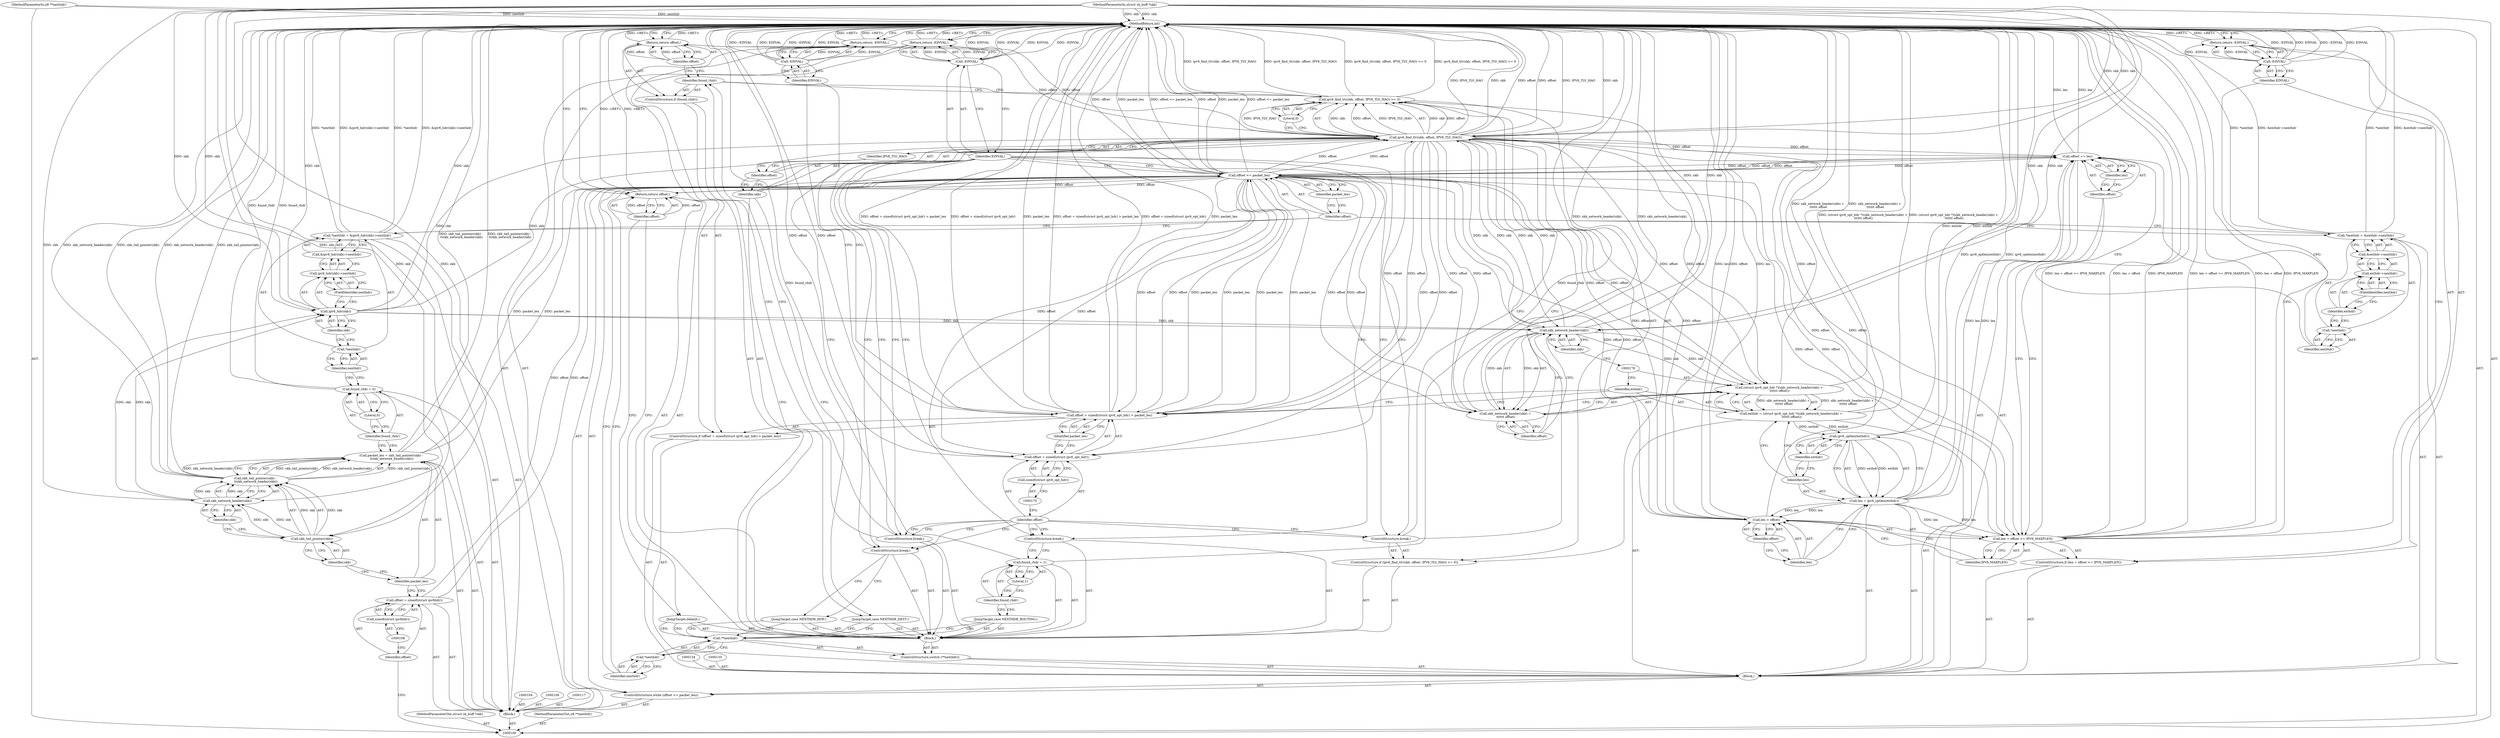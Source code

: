 digraph "0_linux_6399f1fae4ec29fab5ec76070435555e256ca3a6" {
"1000209" [label="(MethodReturn,int)"];
"1000101" [label="(MethodParameterIn,struct sk_buff *skb)"];
"1000301" [label="(MethodParameterOut,struct sk_buff *skb)"];
"1000102" [label="(MethodParameterIn,u8 **nexthdr)"];
"1000302" [label="(MethodParameterOut,u8 **nexthdr)"];
"1000133" [label="(Block,)"];
"1000137" [label="(Call,**nexthdr)"];
"1000138" [label="(Call,*nexthdr)"];
"1000139" [label="(Identifier,nexthdr)"];
"1000140" [label="(Block,)"];
"1000136" [label="(ControlStructure,switch (**nexthdr))"];
"1000141" [label="(JumpTarget,case NEXTHDR_HOP:)"];
"1000142" [label="(ControlStructure,break;)"];
"1000143" [label="(JumpTarget,case NEXTHDR_ROUTING:)"];
"1000146" [label="(Literal,1)"];
"1000144" [label="(Call,found_rhdr = 1)"];
"1000145" [label="(Identifier,found_rhdr)"];
"1000147" [label="(ControlStructure,break;)"];
"1000103" [label="(Block,)"];
"1000148" [label="(JumpTarget,case NEXTHDR_DEST:)"];
"1000152" [label="(Identifier,skb)"];
"1000153" [label="(Identifier,offset)"];
"1000149" [label="(ControlStructure,if (ipv6_find_tlv(skb, offset, IPV6_TLV_HAO) >= 0))"];
"1000154" [label="(Identifier,IPV6_TLV_HAO)"];
"1000155" [label="(Literal,0)"];
"1000150" [label="(Call,ipv6_find_tlv(skb, offset, IPV6_TLV_HAO) >= 0)"];
"1000151" [label="(Call,ipv6_find_tlv(skb, offset, IPV6_TLV_HAO))"];
"1000156" [label="(ControlStructure,break;)"];
"1000157" [label="(ControlStructure,if (found_rhdr))"];
"1000158" [label="(Identifier,found_rhdr)"];
"1000160" [label="(Identifier,offset)"];
"1000159" [label="(Return,return offset;)"];
"1000161" [label="(ControlStructure,break;)"];
"1000162" [label="(JumpTarget,default:)"];
"1000164" [label="(Identifier,offset)"];
"1000163" [label="(Return,return offset;)"];
"1000105" [label="(Call,offset = sizeof(struct ipv6hdr))"];
"1000106" [label="(Identifier,offset)"];
"1000107" [label="(Call,sizeof(struct ipv6hdr))"];
"1000169" [label="(Call,sizeof(struct ipv6_opt_hdr))"];
"1000165" [label="(ControlStructure,if (offset + sizeof(struct ipv6_opt_hdr) > packet_len))"];
"1000171" [label="(Identifier,packet_len)"];
"1000166" [label="(Call,offset + sizeof(struct ipv6_opt_hdr) > packet_len)"];
"1000167" [label="(Call,offset + sizeof(struct ipv6_opt_hdr))"];
"1000168" [label="(Identifier,offset)"];
"1000173" [label="(Call,-EINVAL)"];
"1000174" [label="(Identifier,EINVAL)"];
"1000172" [label="(Return,return -EINVAL;)"];
"1000177" [label="(Call,(struct ipv6_opt_hdr *)(skb_network_header(skb) +\n \t\t\t\t\t\t offset))"];
"1000175" [label="(Call,exthdr = (struct ipv6_opt_hdr *)(skb_network_header(skb) +\n \t\t\t\t\t\t offset))"];
"1000176" [label="(Identifier,exthdr)"];
"1000179" [label="(Call,skb_network_header(skb) +\n \t\t\t\t\t\t offset)"];
"1000180" [label="(Call,skb_network_header(skb))"];
"1000181" [label="(Identifier,skb)"];
"1000182" [label="(Identifier,offset)"];
"1000183" [label="(Call,len = ipv6_optlen(exthdr))"];
"1000184" [label="(Identifier,len)"];
"1000186" [label="(Identifier,exthdr)"];
"1000185" [label="(Call,ipv6_optlen(exthdr))"];
"1000191" [label="(Identifier,offset)"];
"1000187" [label="(ControlStructure,if (len + offset >= IPV6_MAXPLEN))"];
"1000192" [label="(Identifier,IPV6_MAXPLEN)"];
"1000188" [label="(Call,len + offset >= IPV6_MAXPLEN)"];
"1000189" [label="(Call,len + offset)"];
"1000190" [label="(Identifier,len)"];
"1000194" [label="(Call,-EINVAL)"];
"1000195" [label="(Identifier,EINVAL)"];
"1000193" [label="(Return,return -EINVAL;)"];
"1000110" [label="(Call,packet_len = skb_tail_pointer(skb) -\n \t\tskb_network_header(skb))"];
"1000111" [label="(Identifier,packet_len)"];
"1000112" [label="(Call,skb_tail_pointer(skb) -\n \t\tskb_network_header(skb))"];
"1000113" [label="(Call,skb_tail_pointer(skb))"];
"1000114" [label="(Identifier,skb)"];
"1000198" [label="(Identifier,len)"];
"1000196" [label="(Call,offset += len)"];
"1000197" [label="(Identifier,offset)"];
"1000202" [label="(Call,&exthdr->nexthdr)"];
"1000203" [label="(Call,exthdr->nexthdr)"];
"1000204" [label="(Identifier,exthdr)"];
"1000205" [label="(FieldIdentifier,nexthdr)"];
"1000199" [label="(Call,*nexthdr = &exthdr->nexthdr)"];
"1000200" [label="(Call,*nexthdr)"];
"1000201" [label="(Identifier,nexthdr)"];
"1000206" [label="(Return,return -EINVAL;)"];
"1000207" [label="(Call,-EINVAL)"];
"1000208" [label="(Identifier,EINVAL)"];
"1000116" [label="(Identifier,skb)"];
"1000115" [label="(Call,skb_network_header(skb))"];
"1000120" [label="(Literal,0)"];
"1000118" [label="(Call,found_rhdr = 0)"];
"1000119" [label="(Identifier,found_rhdr)"];
"1000124" [label="(Call,&ipv6_hdr(skb)->nexthdr)"];
"1000125" [label="(Call,ipv6_hdr(skb)->nexthdr)"];
"1000126" [label="(Call,ipv6_hdr(skb))"];
"1000121" [label="(Call,*nexthdr = &ipv6_hdr(skb)->nexthdr)"];
"1000122" [label="(Call,*nexthdr)"];
"1000127" [label="(Identifier,skb)"];
"1000128" [label="(FieldIdentifier,nexthdr)"];
"1000123" [label="(Identifier,nexthdr)"];
"1000132" [label="(Identifier,packet_len)"];
"1000129" [label="(ControlStructure,while (offset <= packet_len))"];
"1000130" [label="(Call,offset <= packet_len)"];
"1000131" [label="(Identifier,offset)"];
"1000209" -> "1000100"  [label="AST: "];
"1000209" -> "1000159"  [label="CFG: "];
"1000209" -> "1000163"  [label="CFG: "];
"1000209" -> "1000172"  [label="CFG: "];
"1000209" -> "1000193"  [label="CFG: "];
"1000209" -> "1000206"  [label="CFG: "];
"1000193" -> "1000209"  [label="DDG: <RET>"];
"1000206" -> "1000209"  [label="DDG: <RET>"];
"1000172" -> "1000209"  [label="DDG: <RET>"];
"1000163" -> "1000209"  [label="DDG: <RET>"];
"1000188" -> "1000209"  [label="DDG: len + offset >= IPV6_MAXPLEN"];
"1000188" -> "1000209"  [label="DDG: len + offset"];
"1000188" -> "1000209"  [label="DDG: IPV6_MAXPLEN"];
"1000194" -> "1000209"  [label="DDG: -EINVAL"];
"1000194" -> "1000209"  [label="DDG: EINVAL"];
"1000183" -> "1000209"  [label="DDG: ipv6_optlen(exthdr)"];
"1000199" -> "1000209"  [label="DDG: *nexthdr"];
"1000199" -> "1000209"  [label="DDG: &exthdr->nexthdr"];
"1000177" -> "1000209"  [label="DDG: skb_network_header(skb) +\n \t\t\t\t\t\t offset"];
"1000130" -> "1000209"  [label="DDG: packet_len"];
"1000130" -> "1000209"  [label="DDG: offset <= packet_len"];
"1000130" -> "1000209"  [label="DDG: offset"];
"1000180" -> "1000209"  [label="DDG: skb"];
"1000207" -> "1000209"  [label="DDG: EINVAL"];
"1000207" -> "1000209"  [label="DDG: -EINVAL"];
"1000151" -> "1000209"  [label="DDG: IPV6_TLV_HAO"];
"1000151" -> "1000209"  [label="DDG: skb"];
"1000151" -> "1000209"  [label="DDG: offset"];
"1000118" -> "1000209"  [label="DDG: found_rhdr"];
"1000167" -> "1000209"  [label="DDG: offset"];
"1000185" -> "1000209"  [label="DDG: exthdr"];
"1000150" -> "1000209"  [label="DDG: ipv6_find_tlv(skb, offset, IPV6_TLV_HAO)"];
"1000150" -> "1000209"  [label="DDG: ipv6_find_tlv(skb, offset, IPV6_TLV_HAO) >= 0"];
"1000189" -> "1000209"  [label="DDG: len"];
"1000189" -> "1000209"  [label="DDG: offset"];
"1000166" -> "1000209"  [label="DDG: offset + sizeof(struct ipv6_opt_hdr) > packet_len"];
"1000166" -> "1000209"  [label="DDG: offset + sizeof(struct ipv6_opt_hdr)"];
"1000166" -> "1000209"  [label="DDG: packet_len"];
"1000112" -> "1000209"  [label="DDG: skb_network_header(skb)"];
"1000112" -> "1000209"  [label="DDG: skb_tail_pointer(skb)"];
"1000179" -> "1000209"  [label="DDG: skb_network_header(skb)"];
"1000126" -> "1000209"  [label="DDG: skb"];
"1000102" -> "1000209"  [label="DDG: nexthdr"];
"1000110" -> "1000209"  [label="DDG: skb_tail_pointer(skb) -\n \t\tskb_network_header(skb)"];
"1000101" -> "1000209"  [label="DDG: skb"];
"1000173" -> "1000209"  [label="DDG: -EINVAL"];
"1000173" -> "1000209"  [label="DDG: EINVAL"];
"1000121" -> "1000209"  [label="DDG: *nexthdr"];
"1000121" -> "1000209"  [label="DDG: &ipv6_hdr(skb)->nexthdr"];
"1000144" -> "1000209"  [label="DDG: found_rhdr"];
"1000175" -> "1000209"  [label="DDG: (struct ipv6_opt_hdr *)(skb_network_header(skb) +\n \t\t\t\t\t\t offset)"];
"1000196" -> "1000209"  [label="DDG: len"];
"1000159" -> "1000209"  [label="DDG: <RET>"];
"1000101" -> "1000100"  [label="AST: "];
"1000101" -> "1000209"  [label="DDG: skb"];
"1000101" -> "1000113"  [label="DDG: skb"];
"1000101" -> "1000115"  [label="DDG: skb"];
"1000101" -> "1000126"  [label="DDG: skb"];
"1000101" -> "1000151"  [label="DDG: skb"];
"1000101" -> "1000180"  [label="DDG: skb"];
"1000301" -> "1000100"  [label="AST: "];
"1000102" -> "1000100"  [label="AST: "];
"1000102" -> "1000209"  [label="DDG: nexthdr"];
"1000302" -> "1000100"  [label="AST: "];
"1000133" -> "1000129"  [label="AST: "];
"1000134" -> "1000133"  [label="AST: "];
"1000135" -> "1000133"  [label="AST: "];
"1000136" -> "1000133"  [label="AST: "];
"1000165" -> "1000133"  [label="AST: "];
"1000175" -> "1000133"  [label="AST: "];
"1000183" -> "1000133"  [label="AST: "];
"1000187" -> "1000133"  [label="AST: "];
"1000196" -> "1000133"  [label="AST: "];
"1000199" -> "1000133"  [label="AST: "];
"1000137" -> "1000136"  [label="AST: "];
"1000137" -> "1000138"  [label="CFG: "];
"1000138" -> "1000137"  [label="AST: "];
"1000141" -> "1000137"  [label="CFG: "];
"1000143" -> "1000137"  [label="CFG: "];
"1000148" -> "1000137"  [label="CFG: "];
"1000162" -> "1000137"  [label="CFG: "];
"1000138" -> "1000137"  [label="AST: "];
"1000138" -> "1000139"  [label="CFG: "];
"1000139" -> "1000138"  [label="AST: "];
"1000137" -> "1000138"  [label="CFG: "];
"1000139" -> "1000138"  [label="AST: "];
"1000139" -> "1000130"  [label="CFG: "];
"1000138" -> "1000139"  [label="CFG: "];
"1000140" -> "1000136"  [label="AST: "];
"1000141" -> "1000140"  [label="AST: "];
"1000142" -> "1000140"  [label="AST: "];
"1000143" -> "1000140"  [label="AST: "];
"1000144" -> "1000140"  [label="AST: "];
"1000147" -> "1000140"  [label="AST: "];
"1000148" -> "1000140"  [label="AST: "];
"1000149" -> "1000140"  [label="AST: "];
"1000157" -> "1000140"  [label="AST: "];
"1000161" -> "1000140"  [label="AST: "];
"1000162" -> "1000140"  [label="AST: "];
"1000163" -> "1000140"  [label="AST: "];
"1000136" -> "1000133"  [label="AST: "];
"1000137" -> "1000136"  [label="AST: "];
"1000140" -> "1000136"  [label="AST: "];
"1000141" -> "1000140"  [label="AST: "];
"1000141" -> "1000137"  [label="CFG: "];
"1000142" -> "1000141"  [label="CFG: "];
"1000142" -> "1000140"  [label="AST: "];
"1000142" -> "1000141"  [label="CFG: "];
"1000168" -> "1000142"  [label="CFG: "];
"1000208" -> "1000142"  [label="CFG: "];
"1000143" -> "1000140"  [label="AST: "];
"1000143" -> "1000137"  [label="CFG: "];
"1000145" -> "1000143"  [label="CFG: "];
"1000146" -> "1000144"  [label="AST: "];
"1000146" -> "1000145"  [label="CFG: "];
"1000144" -> "1000146"  [label="CFG: "];
"1000144" -> "1000140"  [label="AST: "];
"1000144" -> "1000146"  [label="CFG: "];
"1000145" -> "1000144"  [label="AST: "];
"1000146" -> "1000144"  [label="AST: "];
"1000147" -> "1000144"  [label="CFG: "];
"1000144" -> "1000209"  [label="DDG: found_rhdr"];
"1000145" -> "1000144"  [label="AST: "];
"1000145" -> "1000143"  [label="CFG: "];
"1000146" -> "1000145"  [label="CFG: "];
"1000147" -> "1000140"  [label="AST: "];
"1000147" -> "1000144"  [label="CFG: "];
"1000168" -> "1000147"  [label="CFG: "];
"1000208" -> "1000147"  [label="CFG: "];
"1000103" -> "1000100"  [label="AST: "];
"1000104" -> "1000103"  [label="AST: "];
"1000105" -> "1000103"  [label="AST: "];
"1000109" -> "1000103"  [label="AST: "];
"1000110" -> "1000103"  [label="AST: "];
"1000117" -> "1000103"  [label="AST: "];
"1000118" -> "1000103"  [label="AST: "];
"1000121" -> "1000103"  [label="AST: "];
"1000129" -> "1000103"  [label="AST: "];
"1000206" -> "1000103"  [label="AST: "];
"1000148" -> "1000140"  [label="AST: "];
"1000148" -> "1000137"  [label="CFG: "];
"1000152" -> "1000148"  [label="CFG: "];
"1000152" -> "1000151"  [label="AST: "];
"1000152" -> "1000148"  [label="CFG: "];
"1000153" -> "1000152"  [label="CFG: "];
"1000153" -> "1000151"  [label="AST: "];
"1000153" -> "1000152"  [label="CFG: "];
"1000154" -> "1000153"  [label="CFG: "];
"1000149" -> "1000140"  [label="AST: "];
"1000150" -> "1000149"  [label="AST: "];
"1000156" -> "1000149"  [label="AST: "];
"1000154" -> "1000151"  [label="AST: "];
"1000154" -> "1000153"  [label="CFG: "];
"1000151" -> "1000154"  [label="CFG: "];
"1000155" -> "1000150"  [label="AST: "];
"1000155" -> "1000151"  [label="CFG: "];
"1000150" -> "1000155"  [label="CFG: "];
"1000150" -> "1000149"  [label="AST: "];
"1000150" -> "1000155"  [label="CFG: "];
"1000151" -> "1000150"  [label="AST: "];
"1000155" -> "1000150"  [label="AST: "];
"1000156" -> "1000150"  [label="CFG: "];
"1000158" -> "1000150"  [label="CFG: "];
"1000150" -> "1000209"  [label="DDG: ipv6_find_tlv(skb, offset, IPV6_TLV_HAO)"];
"1000150" -> "1000209"  [label="DDG: ipv6_find_tlv(skb, offset, IPV6_TLV_HAO) >= 0"];
"1000151" -> "1000150"  [label="DDG: skb"];
"1000151" -> "1000150"  [label="DDG: offset"];
"1000151" -> "1000150"  [label="DDG: IPV6_TLV_HAO"];
"1000151" -> "1000150"  [label="AST: "];
"1000151" -> "1000154"  [label="CFG: "];
"1000152" -> "1000151"  [label="AST: "];
"1000153" -> "1000151"  [label="AST: "];
"1000154" -> "1000151"  [label="AST: "];
"1000155" -> "1000151"  [label="CFG: "];
"1000151" -> "1000209"  [label="DDG: IPV6_TLV_HAO"];
"1000151" -> "1000209"  [label="DDG: skb"];
"1000151" -> "1000209"  [label="DDG: offset"];
"1000151" -> "1000150"  [label="DDG: skb"];
"1000151" -> "1000150"  [label="DDG: offset"];
"1000151" -> "1000150"  [label="DDG: IPV6_TLV_HAO"];
"1000180" -> "1000151"  [label="DDG: skb"];
"1000126" -> "1000151"  [label="DDG: skb"];
"1000101" -> "1000151"  [label="DDG: skb"];
"1000130" -> "1000151"  [label="DDG: offset"];
"1000151" -> "1000159"  [label="DDG: offset"];
"1000151" -> "1000166"  [label="DDG: offset"];
"1000151" -> "1000167"  [label="DDG: offset"];
"1000151" -> "1000177"  [label="DDG: offset"];
"1000151" -> "1000180"  [label="DDG: skb"];
"1000151" -> "1000179"  [label="DDG: offset"];
"1000151" -> "1000188"  [label="DDG: offset"];
"1000151" -> "1000189"  [label="DDG: offset"];
"1000151" -> "1000196"  [label="DDG: offset"];
"1000156" -> "1000149"  [label="AST: "];
"1000156" -> "1000150"  [label="CFG: "];
"1000168" -> "1000156"  [label="CFG: "];
"1000208" -> "1000156"  [label="CFG: "];
"1000157" -> "1000140"  [label="AST: "];
"1000158" -> "1000157"  [label="AST: "];
"1000159" -> "1000157"  [label="AST: "];
"1000158" -> "1000157"  [label="AST: "];
"1000158" -> "1000150"  [label="CFG: "];
"1000160" -> "1000158"  [label="CFG: "];
"1000161" -> "1000158"  [label="CFG: "];
"1000160" -> "1000159"  [label="AST: "];
"1000160" -> "1000158"  [label="CFG: "];
"1000159" -> "1000160"  [label="CFG: "];
"1000160" -> "1000159"  [label="DDG: offset"];
"1000159" -> "1000157"  [label="AST: "];
"1000159" -> "1000160"  [label="CFG: "];
"1000160" -> "1000159"  [label="AST: "];
"1000209" -> "1000159"  [label="CFG: "];
"1000159" -> "1000209"  [label="DDG: <RET>"];
"1000160" -> "1000159"  [label="DDG: offset"];
"1000151" -> "1000159"  [label="DDG: offset"];
"1000161" -> "1000140"  [label="AST: "];
"1000161" -> "1000158"  [label="CFG: "];
"1000168" -> "1000161"  [label="CFG: "];
"1000208" -> "1000161"  [label="CFG: "];
"1000162" -> "1000140"  [label="AST: "];
"1000162" -> "1000137"  [label="CFG: "];
"1000164" -> "1000162"  [label="CFG: "];
"1000164" -> "1000163"  [label="AST: "];
"1000164" -> "1000162"  [label="CFG: "];
"1000163" -> "1000164"  [label="CFG: "];
"1000164" -> "1000163"  [label="DDG: offset"];
"1000163" -> "1000140"  [label="AST: "];
"1000163" -> "1000164"  [label="CFG: "];
"1000164" -> "1000163"  [label="AST: "];
"1000209" -> "1000163"  [label="CFG: "];
"1000163" -> "1000209"  [label="DDG: <RET>"];
"1000164" -> "1000163"  [label="DDG: offset"];
"1000130" -> "1000163"  [label="DDG: offset"];
"1000105" -> "1000103"  [label="AST: "];
"1000105" -> "1000107"  [label="CFG: "];
"1000106" -> "1000105"  [label="AST: "];
"1000107" -> "1000105"  [label="AST: "];
"1000111" -> "1000105"  [label="CFG: "];
"1000105" -> "1000130"  [label="DDG: offset"];
"1000106" -> "1000105"  [label="AST: "];
"1000106" -> "1000100"  [label="CFG: "];
"1000108" -> "1000106"  [label="CFG: "];
"1000107" -> "1000105"  [label="AST: "];
"1000107" -> "1000108"  [label="CFG: "];
"1000108" -> "1000107"  [label="AST: "];
"1000105" -> "1000107"  [label="CFG: "];
"1000169" -> "1000167"  [label="AST: "];
"1000169" -> "1000170"  [label="CFG: "];
"1000170" -> "1000169"  [label="AST: "];
"1000167" -> "1000169"  [label="CFG: "];
"1000165" -> "1000133"  [label="AST: "];
"1000166" -> "1000165"  [label="AST: "];
"1000172" -> "1000165"  [label="AST: "];
"1000171" -> "1000166"  [label="AST: "];
"1000171" -> "1000167"  [label="CFG: "];
"1000166" -> "1000171"  [label="CFG: "];
"1000166" -> "1000165"  [label="AST: "];
"1000166" -> "1000171"  [label="CFG: "];
"1000167" -> "1000166"  [label="AST: "];
"1000171" -> "1000166"  [label="AST: "];
"1000174" -> "1000166"  [label="CFG: "];
"1000176" -> "1000166"  [label="CFG: "];
"1000166" -> "1000209"  [label="DDG: offset + sizeof(struct ipv6_opt_hdr) > packet_len"];
"1000166" -> "1000209"  [label="DDG: offset + sizeof(struct ipv6_opt_hdr)"];
"1000166" -> "1000209"  [label="DDG: packet_len"];
"1000166" -> "1000130"  [label="DDG: packet_len"];
"1000151" -> "1000166"  [label="DDG: offset"];
"1000130" -> "1000166"  [label="DDG: offset"];
"1000130" -> "1000166"  [label="DDG: packet_len"];
"1000167" -> "1000166"  [label="AST: "];
"1000167" -> "1000169"  [label="CFG: "];
"1000168" -> "1000167"  [label="AST: "];
"1000169" -> "1000167"  [label="AST: "];
"1000171" -> "1000167"  [label="CFG: "];
"1000167" -> "1000209"  [label="DDG: offset"];
"1000151" -> "1000167"  [label="DDG: offset"];
"1000130" -> "1000167"  [label="DDG: offset"];
"1000168" -> "1000167"  [label="AST: "];
"1000168" -> "1000142"  [label="CFG: "];
"1000168" -> "1000147"  [label="CFG: "];
"1000168" -> "1000156"  [label="CFG: "];
"1000168" -> "1000161"  [label="CFG: "];
"1000170" -> "1000168"  [label="CFG: "];
"1000173" -> "1000172"  [label="AST: "];
"1000173" -> "1000174"  [label="CFG: "];
"1000174" -> "1000173"  [label="AST: "];
"1000172" -> "1000173"  [label="CFG: "];
"1000173" -> "1000209"  [label="DDG: -EINVAL"];
"1000173" -> "1000209"  [label="DDG: EINVAL"];
"1000173" -> "1000172"  [label="DDG: -EINVAL"];
"1000174" -> "1000173"  [label="AST: "];
"1000174" -> "1000166"  [label="CFG: "];
"1000173" -> "1000174"  [label="CFG: "];
"1000172" -> "1000165"  [label="AST: "];
"1000172" -> "1000173"  [label="CFG: "];
"1000173" -> "1000172"  [label="AST: "];
"1000209" -> "1000172"  [label="CFG: "];
"1000172" -> "1000209"  [label="DDG: <RET>"];
"1000173" -> "1000172"  [label="DDG: -EINVAL"];
"1000177" -> "1000175"  [label="AST: "];
"1000177" -> "1000179"  [label="CFG: "];
"1000178" -> "1000177"  [label="AST: "];
"1000179" -> "1000177"  [label="AST: "];
"1000175" -> "1000177"  [label="CFG: "];
"1000177" -> "1000209"  [label="DDG: skb_network_header(skb) +\n \t\t\t\t\t\t offset"];
"1000177" -> "1000175"  [label="DDG: skb_network_header(skb) +\n \t\t\t\t\t\t offset"];
"1000180" -> "1000177"  [label="DDG: skb"];
"1000151" -> "1000177"  [label="DDG: offset"];
"1000130" -> "1000177"  [label="DDG: offset"];
"1000175" -> "1000133"  [label="AST: "];
"1000175" -> "1000177"  [label="CFG: "];
"1000176" -> "1000175"  [label="AST: "];
"1000177" -> "1000175"  [label="AST: "];
"1000184" -> "1000175"  [label="CFG: "];
"1000175" -> "1000209"  [label="DDG: (struct ipv6_opt_hdr *)(skb_network_header(skb) +\n \t\t\t\t\t\t offset)"];
"1000177" -> "1000175"  [label="DDG: skb_network_header(skb) +\n \t\t\t\t\t\t offset"];
"1000175" -> "1000185"  [label="DDG: exthdr"];
"1000176" -> "1000175"  [label="AST: "];
"1000176" -> "1000166"  [label="CFG: "];
"1000178" -> "1000176"  [label="CFG: "];
"1000179" -> "1000177"  [label="AST: "];
"1000179" -> "1000182"  [label="CFG: "];
"1000180" -> "1000179"  [label="AST: "];
"1000182" -> "1000179"  [label="AST: "];
"1000177" -> "1000179"  [label="CFG: "];
"1000179" -> "1000209"  [label="DDG: skb_network_header(skb)"];
"1000180" -> "1000179"  [label="DDG: skb"];
"1000151" -> "1000179"  [label="DDG: offset"];
"1000130" -> "1000179"  [label="DDG: offset"];
"1000180" -> "1000179"  [label="AST: "];
"1000180" -> "1000181"  [label="CFG: "];
"1000181" -> "1000180"  [label="AST: "];
"1000182" -> "1000180"  [label="CFG: "];
"1000180" -> "1000209"  [label="DDG: skb"];
"1000180" -> "1000151"  [label="DDG: skb"];
"1000180" -> "1000177"  [label="DDG: skb"];
"1000180" -> "1000179"  [label="DDG: skb"];
"1000151" -> "1000180"  [label="DDG: skb"];
"1000126" -> "1000180"  [label="DDG: skb"];
"1000101" -> "1000180"  [label="DDG: skb"];
"1000181" -> "1000180"  [label="AST: "];
"1000181" -> "1000178"  [label="CFG: "];
"1000180" -> "1000181"  [label="CFG: "];
"1000182" -> "1000179"  [label="AST: "];
"1000182" -> "1000180"  [label="CFG: "];
"1000179" -> "1000182"  [label="CFG: "];
"1000183" -> "1000133"  [label="AST: "];
"1000183" -> "1000185"  [label="CFG: "];
"1000184" -> "1000183"  [label="AST: "];
"1000185" -> "1000183"  [label="AST: "];
"1000190" -> "1000183"  [label="CFG: "];
"1000183" -> "1000209"  [label="DDG: ipv6_optlen(exthdr)"];
"1000185" -> "1000183"  [label="DDG: exthdr"];
"1000183" -> "1000188"  [label="DDG: len"];
"1000183" -> "1000189"  [label="DDG: len"];
"1000183" -> "1000196"  [label="DDG: len"];
"1000184" -> "1000183"  [label="AST: "];
"1000184" -> "1000175"  [label="CFG: "];
"1000186" -> "1000184"  [label="CFG: "];
"1000186" -> "1000185"  [label="AST: "];
"1000186" -> "1000184"  [label="CFG: "];
"1000185" -> "1000186"  [label="CFG: "];
"1000185" -> "1000183"  [label="AST: "];
"1000185" -> "1000186"  [label="CFG: "];
"1000186" -> "1000185"  [label="AST: "];
"1000183" -> "1000185"  [label="CFG: "];
"1000185" -> "1000209"  [label="DDG: exthdr"];
"1000185" -> "1000183"  [label="DDG: exthdr"];
"1000175" -> "1000185"  [label="DDG: exthdr"];
"1000191" -> "1000189"  [label="AST: "];
"1000191" -> "1000190"  [label="CFG: "];
"1000189" -> "1000191"  [label="CFG: "];
"1000187" -> "1000133"  [label="AST: "];
"1000188" -> "1000187"  [label="AST: "];
"1000193" -> "1000187"  [label="AST: "];
"1000192" -> "1000188"  [label="AST: "];
"1000192" -> "1000189"  [label="CFG: "];
"1000188" -> "1000192"  [label="CFG: "];
"1000188" -> "1000187"  [label="AST: "];
"1000188" -> "1000192"  [label="CFG: "];
"1000189" -> "1000188"  [label="AST: "];
"1000192" -> "1000188"  [label="AST: "];
"1000195" -> "1000188"  [label="CFG: "];
"1000197" -> "1000188"  [label="CFG: "];
"1000188" -> "1000209"  [label="DDG: len + offset >= IPV6_MAXPLEN"];
"1000188" -> "1000209"  [label="DDG: len + offset"];
"1000188" -> "1000209"  [label="DDG: IPV6_MAXPLEN"];
"1000183" -> "1000188"  [label="DDG: len"];
"1000151" -> "1000188"  [label="DDG: offset"];
"1000130" -> "1000188"  [label="DDG: offset"];
"1000189" -> "1000188"  [label="AST: "];
"1000189" -> "1000191"  [label="CFG: "];
"1000190" -> "1000189"  [label="AST: "];
"1000191" -> "1000189"  [label="AST: "];
"1000192" -> "1000189"  [label="CFG: "];
"1000189" -> "1000209"  [label="DDG: len"];
"1000189" -> "1000209"  [label="DDG: offset"];
"1000183" -> "1000189"  [label="DDG: len"];
"1000151" -> "1000189"  [label="DDG: offset"];
"1000130" -> "1000189"  [label="DDG: offset"];
"1000190" -> "1000189"  [label="AST: "];
"1000190" -> "1000183"  [label="CFG: "];
"1000191" -> "1000190"  [label="CFG: "];
"1000194" -> "1000193"  [label="AST: "];
"1000194" -> "1000195"  [label="CFG: "];
"1000195" -> "1000194"  [label="AST: "];
"1000193" -> "1000194"  [label="CFG: "];
"1000194" -> "1000209"  [label="DDG: -EINVAL"];
"1000194" -> "1000209"  [label="DDG: EINVAL"];
"1000194" -> "1000193"  [label="DDG: -EINVAL"];
"1000195" -> "1000194"  [label="AST: "];
"1000195" -> "1000188"  [label="CFG: "];
"1000194" -> "1000195"  [label="CFG: "];
"1000193" -> "1000187"  [label="AST: "];
"1000193" -> "1000194"  [label="CFG: "];
"1000194" -> "1000193"  [label="AST: "];
"1000209" -> "1000193"  [label="CFG: "];
"1000193" -> "1000209"  [label="DDG: <RET>"];
"1000194" -> "1000193"  [label="DDG: -EINVAL"];
"1000110" -> "1000103"  [label="AST: "];
"1000110" -> "1000112"  [label="CFG: "];
"1000111" -> "1000110"  [label="AST: "];
"1000112" -> "1000110"  [label="AST: "];
"1000119" -> "1000110"  [label="CFG: "];
"1000110" -> "1000209"  [label="DDG: skb_tail_pointer(skb) -\n \t\tskb_network_header(skb)"];
"1000112" -> "1000110"  [label="DDG: skb_tail_pointer(skb)"];
"1000112" -> "1000110"  [label="DDG: skb_network_header(skb)"];
"1000110" -> "1000130"  [label="DDG: packet_len"];
"1000111" -> "1000110"  [label="AST: "];
"1000111" -> "1000105"  [label="CFG: "];
"1000114" -> "1000111"  [label="CFG: "];
"1000112" -> "1000110"  [label="AST: "];
"1000112" -> "1000115"  [label="CFG: "];
"1000113" -> "1000112"  [label="AST: "];
"1000115" -> "1000112"  [label="AST: "];
"1000110" -> "1000112"  [label="CFG: "];
"1000112" -> "1000209"  [label="DDG: skb_network_header(skb)"];
"1000112" -> "1000209"  [label="DDG: skb_tail_pointer(skb)"];
"1000112" -> "1000110"  [label="DDG: skb_tail_pointer(skb)"];
"1000112" -> "1000110"  [label="DDG: skb_network_header(skb)"];
"1000113" -> "1000112"  [label="DDG: skb"];
"1000115" -> "1000112"  [label="DDG: skb"];
"1000113" -> "1000112"  [label="AST: "];
"1000113" -> "1000114"  [label="CFG: "];
"1000114" -> "1000113"  [label="AST: "];
"1000116" -> "1000113"  [label="CFG: "];
"1000113" -> "1000112"  [label="DDG: skb"];
"1000101" -> "1000113"  [label="DDG: skb"];
"1000113" -> "1000115"  [label="DDG: skb"];
"1000114" -> "1000113"  [label="AST: "];
"1000114" -> "1000111"  [label="CFG: "];
"1000113" -> "1000114"  [label="CFG: "];
"1000198" -> "1000196"  [label="AST: "];
"1000198" -> "1000197"  [label="CFG: "];
"1000196" -> "1000198"  [label="CFG: "];
"1000196" -> "1000133"  [label="AST: "];
"1000196" -> "1000198"  [label="CFG: "];
"1000197" -> "1000196"  [label="AST: "];
"1000198" -> "1000196"  [label="AST: "];
"1000201" -> "1000196"  [label="CFG: "];
"1000196" -> "1000209"  [label="DDG: len"];
"1000196" -> "1000130"  [label="DDG: offset"];
"1000183" -> "1000196"  [label="DDG: len"];
"1000151" -> "1000196"  [label="DDG: offset"];
"1000130" -> "1000196"  [label="DDG: offset"];
"1000197" -> "1000196"  [label="AST: "];
"1000197" -> "1000188"  [label="CFG: "];
"1000198" -> "1000197"  [label="CFG: "];
"1000202" -> "1000199"  [label="AST: "];
"1000202" -> "1000203"  [label="CFG: "];
"1000203" -> "1000202"  [label="AST: "];
"1000199" -> "1000202"  [label="CFG: "];
"1000203" -> "1000202"  [label="AST: "];
"1000203" -> "1000205"  [label="CFG: "];
"1000204" -> "1000203"  [label="AST: "];
"1000205" -> "1000203"  [label="AST: "];
"1000202" -> "1000203"  [label="CFG: "];
"1000204" -> "1000203"  [label="AST: "];
"1000204" -> "1000200"  [label="CFG: "];
"1000205" -> "1000204"  [label="CFG: "];
"1000205" -> "1000203"  [label="AST: "];
"1000205" -> "1000204"  [label="CFG: "];
"1000203" -> "1000205"  [label="CFG: "];
"1000199" -> "1000133"  [label="AST: "];
"1000199" -> "1000202"  [label="CFG: "];
"1000200" -> "1000199"  [label="AST: "];
"1000202" -> "1000199"  [label="AST: "];
"1000131" -> "1000199"  [label="CFG: "];
"1000199" -> "1000209"  [label="DDG: *nexthdr"];
"1000199" -> "1000209"  [label="DDG: &exthdr->nexthdr"];
"1000200" -> "1000199"  [label="AST: "];
"1000200" -> "1000201"  [label="CFG: "];
"1000201" -> "1000200"  [label="AST: "];
"1000204" -> "1000200"  [label="CFG: "];
"1000201" -> "1000200"  [label="AST: "];
"1000201" -> "1000196"  [label="CFG: "];
"1000200" -> "1000201"  [label="CFG: "];
"1000206" -> "1000103"  [label="AST: "];
"1000206" -> "1000207"  [label="CFG: "];
"1000207" -> "1000206"  [label="AST: "];
"1000209" -> "1000206"  [label="CFG: "];
"1000206" -> "1000209"  [label="DDG: <RET>"];
"1000207" -> "1000206"  [label="DDG: -EINVAL"];
"1000207" -> "1000206"  [label="AST: "];
"1000207" -> "1000208"  [label="CFG: "];
"1000208" -> "1000207"  [label="AST: "];
"1000206" -> "1000207"  [label="CFG: "];
"1000207" -> "1000209"  [label="DDG: EINVAL"];
"1000207" -> "1000209"  [label="DDG: -EINVAL"];
"1000207" -> "1000206"  [label="DDG: -EINVAL"];
"1000208" -> "1000207"  [label="AST: "];
"1000208" -> "1000130"  [label="CFG: "];
"1000208" -> "1000142"  [label="CFG: "];
"1000208" -> "1000147"  [label="CFG: "];
"1000208" -> "1000156"  [label="CFG: "];
"1000208" -> "1000161"  [label="CFG: "];
"1000207" -> "1000208"  [label="CFG: "];
"1000116" -> "1000115"  [label="AST: "];
"1000116" -> "1000113"  [label="CFG: "];
"1000115" -> "1000116"  [label="CFG: "];
"1000115" -> "1000112"  [label="AST: "];
"1000115" -> "1000116"  [label="CFG: "];
"1000116" -> "1000115"  [label="AST: "];
"1000112" -> "1000115"  [label="CFG: "];
"1000115" -> "1000112"  [label="DDG: skb"];
"1000113" -> "1000115"  [label="DDG: skb"];
"1000101" -> "1000115"  [label="DDG: skb"];
"1000115" -> "1000126"  [label="DDG: skb"];
"1000120" -> "1000118"  [label="AST: "];
"1000120" -> "1000119"  [label="CFG: "];
"1000118" -> "1000120"  [label="CFG: "];
"1000118" -> "1000103"  [label="AST: "];
"1000118" -> "1000120"  [label="CFG: "];
"1000119" -> "1000118"  [label="AST: "];
"1000120" -> "1000118"  [label="AST: "];
"1000123" -> "1000118"  [label="CFG: "];
"1000118" -> "1000209"  [label="DDG: found_rhdr"];
"1000119" -> "1000118"  [label="AST: "];
"1000119" -> "1000110"  [label="CFG: "];
"1000120" -> "1000119"  [label="CFG: "];
"1000124" -> "1000121"  [label="AST: "];
"1000124" -> "1000125"  [label="CFG: "];
"1000125" -> "1000124"  [label="AST: "];
"1000121" -> "1000124"  [label="CFG: "];
"1000125" -> "1000124"  [label="AST: "];
"1000125" -> "1000128"  [label="CFG: "];
"1000126" -> "1000125"  [label="AST: "];
"1000128" -> "1000125"  [label="AST: "];
"1000124" -> "1000125"  [label="CFG: "];
"1000126" -> "1000125"  [label="AST: "];
"1000126" -> "1000127"  [label="CFG: "];
"1000127" -> "1000126"  [label="AST: "];
"1000128" -> "1000126"  [label="CFG: "];
"1000126" -> "1000209"  [label="DDG: skb"];
"1000115" -> "1000126"  [label="DDG: skb"];
"1000101" -> "1000126"  [label="DDG: skb"];
"1000126" -> "1000151"  [label="DDG: skb"];
"1000126" -> "1000180"  [label="DDG: skb"];
"1000121" -> "1000103"  [label="AST: "];
"1000121" -> "1000124"  [label="CFG: "];
"1000122" -> "1000121"  [label="AST: "];
"1000124" -> "1000121"  [label="AST: "];
"1000131" -> "1000121"  [label="CFG: "];
"1000121" -> "1000209"  [label="DDG: *nexthdr"];
"1000121" -> "1000209"  [label="DDG: &ipv6_hdr(skb)->nexthdr"];
"1000122" -> "1000121"  [label="AST: "];
"1000122" -> "1000123"  [label="CFG: "];
"1000123" -> "1000122"  [label="AST: "];
"1000127" -> "1000122"  [label="CFG: "];
"1000127" -> "1000126"  [label="AST: "];
"1000127" -> "1000122"  [label="CFG: "];
"1000126" -> "1000127"  [label="CFG: "];
"1000128" -> "1000125"  [label="AST: "];
"1000128" -> "1000126"  [label="CFG: "];
"1000125" -> "1000128"  [label="CFG: "];
"1000123" -> "1000122"  [label="AST: "];
"1000123" -> "1000118"  [label="CFG: "];
"1000122" -> "1000123"  [label="CFG: "];
"1000132" -> "1000130"  [label="AST: "];
"1000132" -> "1000131"  [label="CFG: "];
"1000130" -> "1000132"  [label="CFG: "];
"1000129" -> "1000103"  [label="AST: "];
"1000130" -> "1000129"  [label="AST: "];
"1000133" -> "1000129"  [label="AST: "];
"1000130" -> "1000129"  [label="AST: "];
"1000130" -> "1000132"  [label="CFG: "];
"1000131" -> "1000130"  [label="AST: "];
"1000132" -> "1000130"  [label="AST: "];
"1000139" -> "1000130"  [label="CFG: "];
"1000208" -> "1000130"  [label="CFG: "];
"1000130" -> "1000209"  [label="DDG: packet_len"];
"1000130" -> "1000209"  [label="DDG: offset <= packet_len"];
"1000130" -> "1000209"  [label="DDG: offset"];
"1000196" -> "1000130"  [label="DDG: offset"];
"1000105" -> "1000130"  [label="DDG: offset"];
"1000166" -> "1000130"  [label="DDG: packet_len"];
"1000110" -> "1000130"  [label="DDG: packet_len"];
"1000130" -> "1000151"  [label="DDG: offset"];
"1000130" -> "1000163"  [label="DDG: offset"];
"1000130" -> "1000166"  [label="DDG: offset"];
"1000130" -> "1000166"  [label="DDG: packet_len"];
"1000130" -> "1000167"  [label="DDG: offset"];
"1000130" -> "1000177"  [label="DDG: offset"];
"1000130" -> "1000179"  [label="DDG: offset"];
"1000130" -> "1000188"  [label="DDG: offset"];
"1000130" -> "1000189"  [label="DDG: offset"];
"1000130" -> "1000196"  [label="DDG: offset"];
"1000131" -> "1000130"  [label="AST: "];
"1000131" -> "1000199"  [label="CFG: "];
"1000131" -> "1000121"  [label="CFG: "];
"1000132" -> "1000131"  [label="CFG: "];
}

